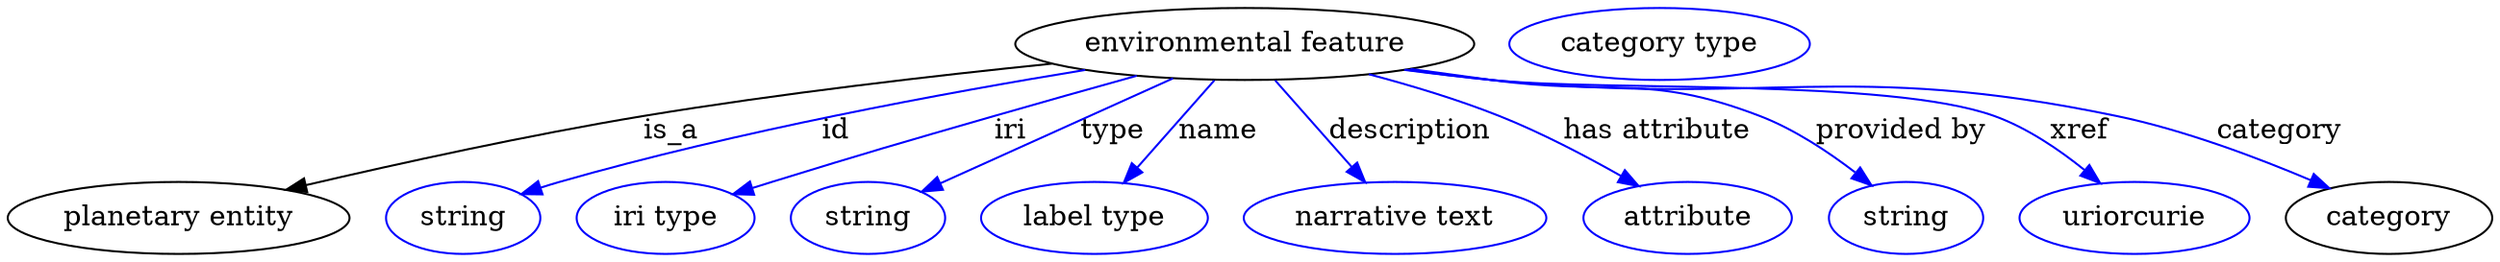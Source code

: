 digraph {
	graph [bb="0,0,1236.5,123"];
	node [label="\N"];
	"environmental feature"	[height=0.5,
		label="environmental feature",
		pos="616.14,105",
		width=3.1775];
	"planetary entity"	[height=0.5,
		pos="85.142,18",
		width=2.3651];
	"environmental feature" -> "planetary entity"	[label=is_a,
		lp="330.14,61.5",
		pos="e,138.54,32.099 519.88,95.168 460.87,89.16 383.91,80.259 316.14,69 259.01,59.507 194.66,45.283 148.41,34.43"];
	id	[color=blue,
		height=0.5,
		label=string,
		pos="226.14,18",
		width=1.0652];
	"environmental feature" -> id	[color=blue,
		label=id,
		lp="412.14,61.5",
		pos="e,255.15,29.922 536.82,92.03 466.94,80.587 362.76,61.335 274.14,36 271.04,35.113 267.85,34.133 264.65,33.106",
		style=solid];
	iri	[color=blue,
		height=0.5,
		label="iri type",
		pos="327.14,18",
		width=1.2277];
	"environmental feature" -> iri	[color=blue,
		label=iri,
		lp="499.14,61.5",
		pos="e,360.82,29.681 561.94,89.057 539.94,82.932 514.3,75.716 491.14,69 442.12,54.785 429.93,50.997 381.14,36 377.65,34.926 374.03,33.805 \
370.4,32.674",
		style=solid];
	type	[color=blue,
		height=0.5,
		label=string,
		pos="428.14,18",
		width=1.0652];
	"environmental feature" -> type	[color=blue,
		label=type,
		lp="550.14,61.5",
		pos="e,454.71,31.012 580.34,87.812 546.98,72.731 497.51,50.362 464.1,35.259",
		style=solid];
	name	[color=blue,
		height=0.5,
		label="label type",
		pos="541.14,18",
		width=1.5707];
	"environmental feature" -> name	[color=blue,
		label=name,
		lp="603.14,61.5",
		pos="e,555.79,35.597 600.97,86.799 589.94,74.309 574.88,57.236 562.63,43.348",
		style=solid];
	description	[color=blue,
		height=0.5,
		label="narrative text",
		pos="691.14,18",
		width=2.0943];
	"environmental feature" -> description	[color=blue,
		label=description,
		lp="698.64,61.5",
		pos="e,676.24,35.885 631.32,86.799 642.27,74.39 657.21,57.458 669.42,43.618",
		style=solid];
	"has attribute"	[color=blue,
		height=0.5,
		label=attribute,
		pos="836.14,18",
		width=1.4443];
	"environmental feature" -> "has attribute"	[color=blue,
		label="has attribute",
		lp="822.14,61.5",
		pos="e,811.62,34.155 678.43,89.816 699.33,84.275 722.55,77.251 743.14,69 763.53,60.831 785.2,49.356 802.5,39.46",
		style=solid];
	"provided by"	[color=blue,
		height=0.5,
		label=string,
		pos="944.14,18",
		width=1.0652];
	"environmental feature" -> "provided by"	[color=blue,
		label="provided by",
		lp="943.64,61.5",
		pos="e,927.43,34.312 698.84,92.526 712.31,90.67 726.11,88.776 739.14,87 798.68,78.886 817.2,90.928 873.14,69 889.95,62.411 906.57,51.044 \
919.5,40.811",
		style=solid];
	xref	[color=blue,
		height=0.5,
		label=uriorcurie,
		pos="1058.1,18",
		width=1.5887];
	"environmental feature" -> xref	[color=blue,
		label=xref,
		lp="1031.6,61.5",
		pos="e,1041.6,35.393 696.44,92.128 710.65,90.248 725.31,88.45 739.14,87 794.76,81.169 937.67,88.323 990.14,69 1006.1,63.117 1021.6,52.275 \
1033.7,42.187",
		style=solid];
	category	[height=0.5,
		pos="1185.1,18",
		width=1.4263];
	"environmental feature" -> category	[color=blue,
		label=category,
		lp="1131.6,61.5",
		pos="e,1155.6,32.849 695.76,92.054 710.18,90.16 725.09,88.376 739.14,87 876.94,73.512 914.62,97.355 1050.1,69 1083.6,62.002 1119.8,48.219 \
1146.3,36.894",
		style=solid];
	"named thing_category"	[color=blue,
		height=0.5,
		label="category type",
		pos="823.14,105",
		width=2.0762];
}
